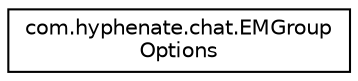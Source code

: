 digraph "类继承关系图"
{
  edge [fontname="Helvetica",fontsize="10",labelfontname="Helvetica",labelfontsize="10"];
  node [fontname="Helvetica",fontsize="10",shape=record];
  rankdir="LR";
  Node1 [label="com.hyphenate.chat.EMGroup\lOptions",height=0.2,width=0.4,color="black", fillcolor="white", style="filled",URL="$classcom_1_1hyphenate_1_1chat_1_1EMGroupOptions.html"];
}
